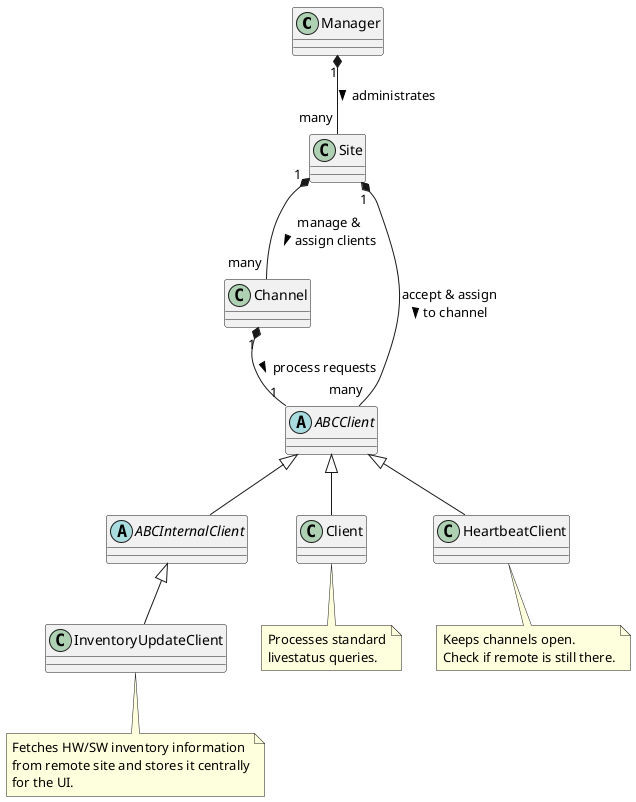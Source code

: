 @startuml

class Manager
class Site
class Channel
abstract class ABCClient
abstract class ABCInternalClient extends ABCClient
class Client extends ABCClient
class HeartbeatClient extends ABCClient
class InventoryUpdateClient extends ABCInternalClient

Manager "1" *-- "many" Site : administrates >
Site "1" *-- "many" Channel : manage &\nassign clients >
Site "1" *-- "many" ABCClient : accept & assign\nto channel >
Channel "1" *-- "1" ABCClient: process requests >

note bottom of Client
  Processes standard
  livestatus queries.
end note
note bottom of HeartbeatClient
  Keeps channels open.
  Check if remote is still there.
end note
note bottom of InventoryUpdateClient
  Fetches HW/SW inventory information
  from remote site and stores it centrally
  for the UI.
end note

@enduml
